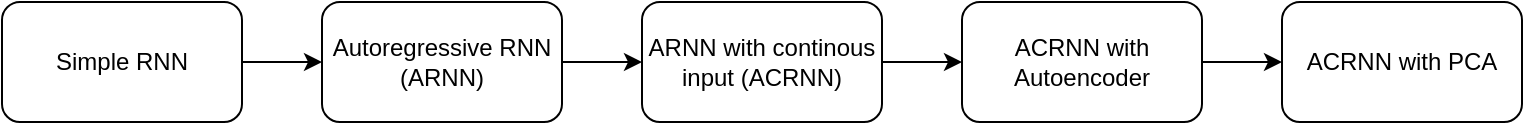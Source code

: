 <mxfile version="20.4.1" type="device"><diagram id="6LJwtr4vLq9Ms1D_Yg3o" name="Seite-1"><mxGraphModel dx="743" dy="933" grid="1" gridSize="10" guides="1" tooltips="1" connect="1" arrows="1" fold="1" page="1" pageScale="1" pageWidth="827" pageHeight="1169" math="0" shadow="0"><root><mxCell id="0"/><mxCell id="1" parent="0"/><mxCell id="2L8wmKcvC0tPevsH0qtd-1" value="Simple RNN" style="rounded=1;whiteSpace=wrap;html=1;" vertex="1" parent="1"><mxGeometry x="60" y="170" width="120" height="60" as="geometry"/></mxCell><mxCell id="2L8wmKcvC0tPevsH0qtd-2" value="" style="endArrow=classic;html=1;rounded=0;" edge="1" parent="1" source="2L8wmKcvC0tPevsH0qtd-1"><mxGeometry width="50" height="50" relative="1" as="geometry"><mxPoint x="180" y="360" as="sourcePoint"/><mxPoint x="220" y="200" as="targetPoint"/></mxGeometry></mxCell><mxCell id="2L8wmKcvC0tPevsH0qtd-3" value="Autoregressive RNN (ARNN)" style="rounded=1;whiteSpace=wrap;html=1;" vertex="1" parent="1"><mxGeometry x="220" y="170" width="120" height="60" as="geometry"/></mxCell><mxCell id="2L8wmKcvC0tPevsH0qtd-4" value="ARNN with continous input (ACRNN)" style="rounded=1;whiteSpace=wrap;html=1;" vertex="1" parent="1"><mxGeometry x="380" y="170" width="120" height="60" as="geometry"/></mxCell><mxCell id="2L8wmKcvC0tPevsH0qtd-7" value="" style="endArrow=classic;html=1;rounded=0;entryX=0;entryY=0.5;entryDx=0;entryDy=0;exitX=1;exitY=0.5;exitDx=0;exitDy=0;" edge="1" parent="1" source="2L8wmKcvC0tPevsH0qtd-3" target="2L8wmKcvC0tPevsH0qtd-4"><mxGeometry width="50" height="50" relative="1" as="geometry"><mxPoint x="270" y="360" as="sourcePoint"/><mxPoint x="320" y="310" as="targetPoint"/></mxGeometry></mxCell><mxCell id="2L8wmKcvC0tPevsH0qtd-8" value="ACRNN with Autoencoder" style="rounded=1;whiteSpace=wrap;html=1;" vertex="1" parent="1"><mxGeometry x="540" y="170" width="120" height="60" as="geometry"/></mxCell><mxCell id="2L8wmKcvC0tPevsH0qtd-9" value="" style="endArrow=classic;html=1;rounded=0;exitX=1;exitY=0.5;exitDx=0;exitDy=0;entryX=0;entryY=0.5;entryDx=0;entryDy=0;" edge="1" parent="1" source="2L8wmKcvC0tPevsH0qtd-4" target="2L8wmKcvC0tPevsH0qtd-8"><mxGeometry width="50" height="50" relative="1" as="geometry"><mxPoint x="500" y="360" as="sourcePoint"/><mxPoint x="550" y="310" as="targetPoint"/></mxGeometry></mxCell><mxCell id="2L8wmKcvC0tPevsH0qtd-10" value="ACRNN with PCA" style="rounded=1;whiteSpace=wrap;html=1;" vertex="1" parent="1"><mxGeometry x="700" y="170" width="120" height="60" as="geometry"/></mxCell><mxCell id="2L8wmKcvC0tPevsH0qtd-11" value="" style="endArrow=classic;html=1;rounded=0;entryX=0;entryY=0.5;entryDx=0;entryDy=0;exitX=1;exitY=0.5;exitDx=0;exitDy=0;" edge="1" parent="1" source="2L8wmKcvC0tPevsH0qtd-8" target="2L8wmKcvC0tPevsH0qtd-10"><mxGeometry width="50" height="50" relative="1" as="geometry"><mxPoint x="560" y="330" as="sourcePoint"/><mxPoint x="610" y="280" as="targetPoint"/></mxGeometry></mxCell></root></mxGraphModel></diagram></mxfile>